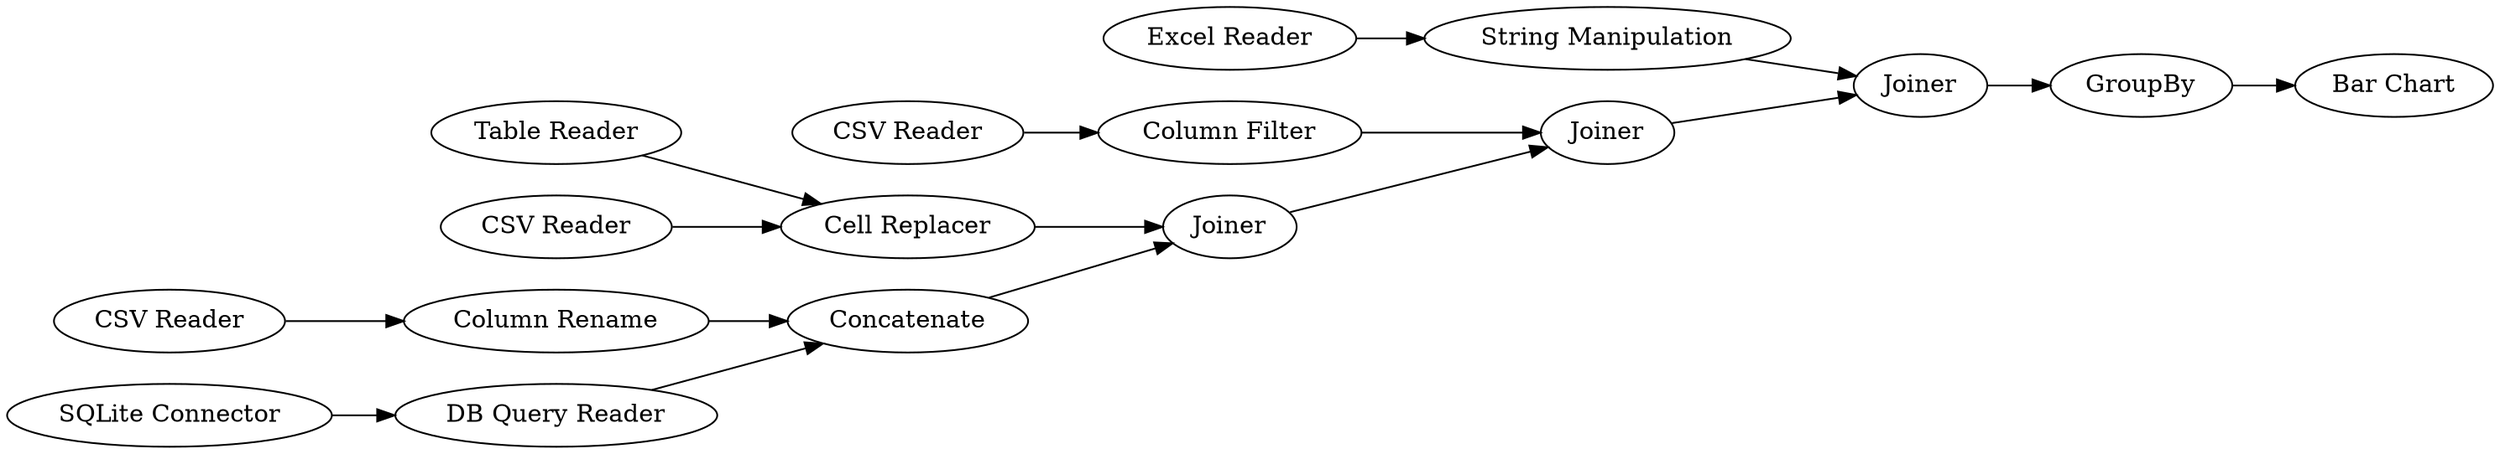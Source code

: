 digraph {
	"-1237269355557580203_271" [label=Joiner]
	"-1237269355557580203_274" [label="Table Reader"]
	"-1237269355557580203_129" [label="Cell Replacer"]
	"-1237269355557580203_244" [label=GroupBy]
	"-1237269355557580203_268" [label="CSV Reader"]
	"-1237269355557580203_156" [label="Column Rename"]
	"-1237269355557580203_276" [label=Joiner]
	"-1237269355557580203_255" [label="Bar Chart"]
	"-1237269355557580203_275" [label="Excel Reader"]
	"-1237269355557580203_263" [label="Column Filter"]
	"-1237269355557580203_261" [label="DB Query Reader"]
	"-1237269355557580203_267" [label="CSV Reader"]
	"-1237269355557580203_143" [label=Concatenate]
	"-1237269355557580203_269" [label="CSV Reader"]
	"-1237269355557580203_260" [label="SQLite Connector"]
	"-1237269355557580203_240" [label="String Manipulation"]
	"-1237269355557580203_272" [label=Joiner]
	"-1237269355557580203_271" -> "-1237269355557580203_272"
	"-1237269355557580203_244" -> "-1237269355557580203_255"
	"-1237269355557580203_143" -> "-1237269355557580203_271"
	"-1237269355557580203_261" -> "-1237269355557580203_143"
	"-1237269355557580203_267" -> "-1237269355557580203_263"
	"-1237269355557580203_269" -> "-1237269355557580203_156"
	"-1237269355557580203_276" -> "-1237269355557580203_244"
	"-1237269355557580203_272" -> "-1237269355557580203_276"
	"-1237269355557580203_260" -> "-1237269355557580203_261"
	"-1237269355557580203_156" -> "-1237269355557580203_143"
	"-1237269355557580203_275" -> "-1237269355557580203_240"
	"-1237269355557580203_263" -> "-1237269355557580203_272"
	"-1237269355557580203_129" -> "-1237269355557580203_271"
	"-1237269355557580203_240" -> "-1237269355557580203_276"
	"-1237269355557580203_274" -> "-1237269355557580203_129"
	"-1237269355557580203_268" -> "-1237269355557580203_129"
	rankdir=LR
}
